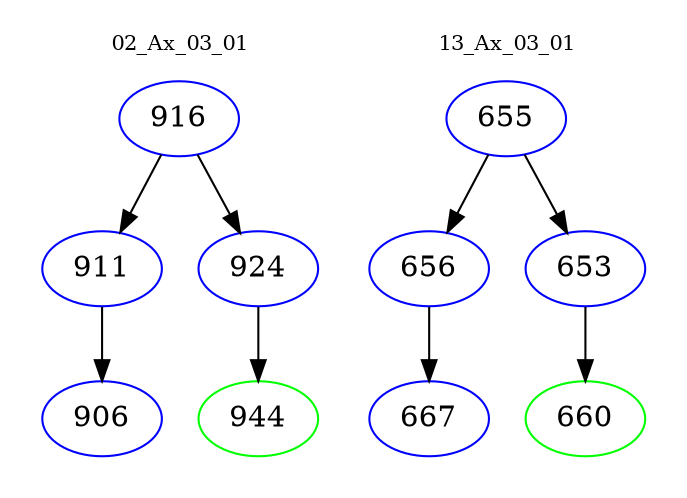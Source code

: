 digraph{
subgraph cluster_0 {
color = white
label = "02_Ax_03_01";
fontsize=10;
T0_916 [label="916", color="blue"]
T0_916 -> T0_911 [color="black"]
T0_911 [label="911", color="blue"]
T0_911 -> T0_906 [color="black"]
T0_906 [label="906", color="blue"]
T0_916 -> T0_924 [color="black"]
T0_924 [label="924", color="blue"]
T0_924 -> T0_944 [color="black"]
T0_944 [label="944", color="green"]
}
subgraph cluster_1 {
color = white
label = "13_Ax_03_01";
fontsize=10;
T1_655 [label="655", color="blue"]
T1_655 -> T1_656 [color="black"]
T1_656 [label="656", color="blue"]
T1_656 -> T1_667 [color="black"]
T1_667 [label="667", color="blue"]
T1_655 -> T1_653 [color="black"]
T1_653 [label="653", color="blue"]
T1_653 -> T1_660 [color="black"]
T1_660 [label="660", color="green"]
}
}
